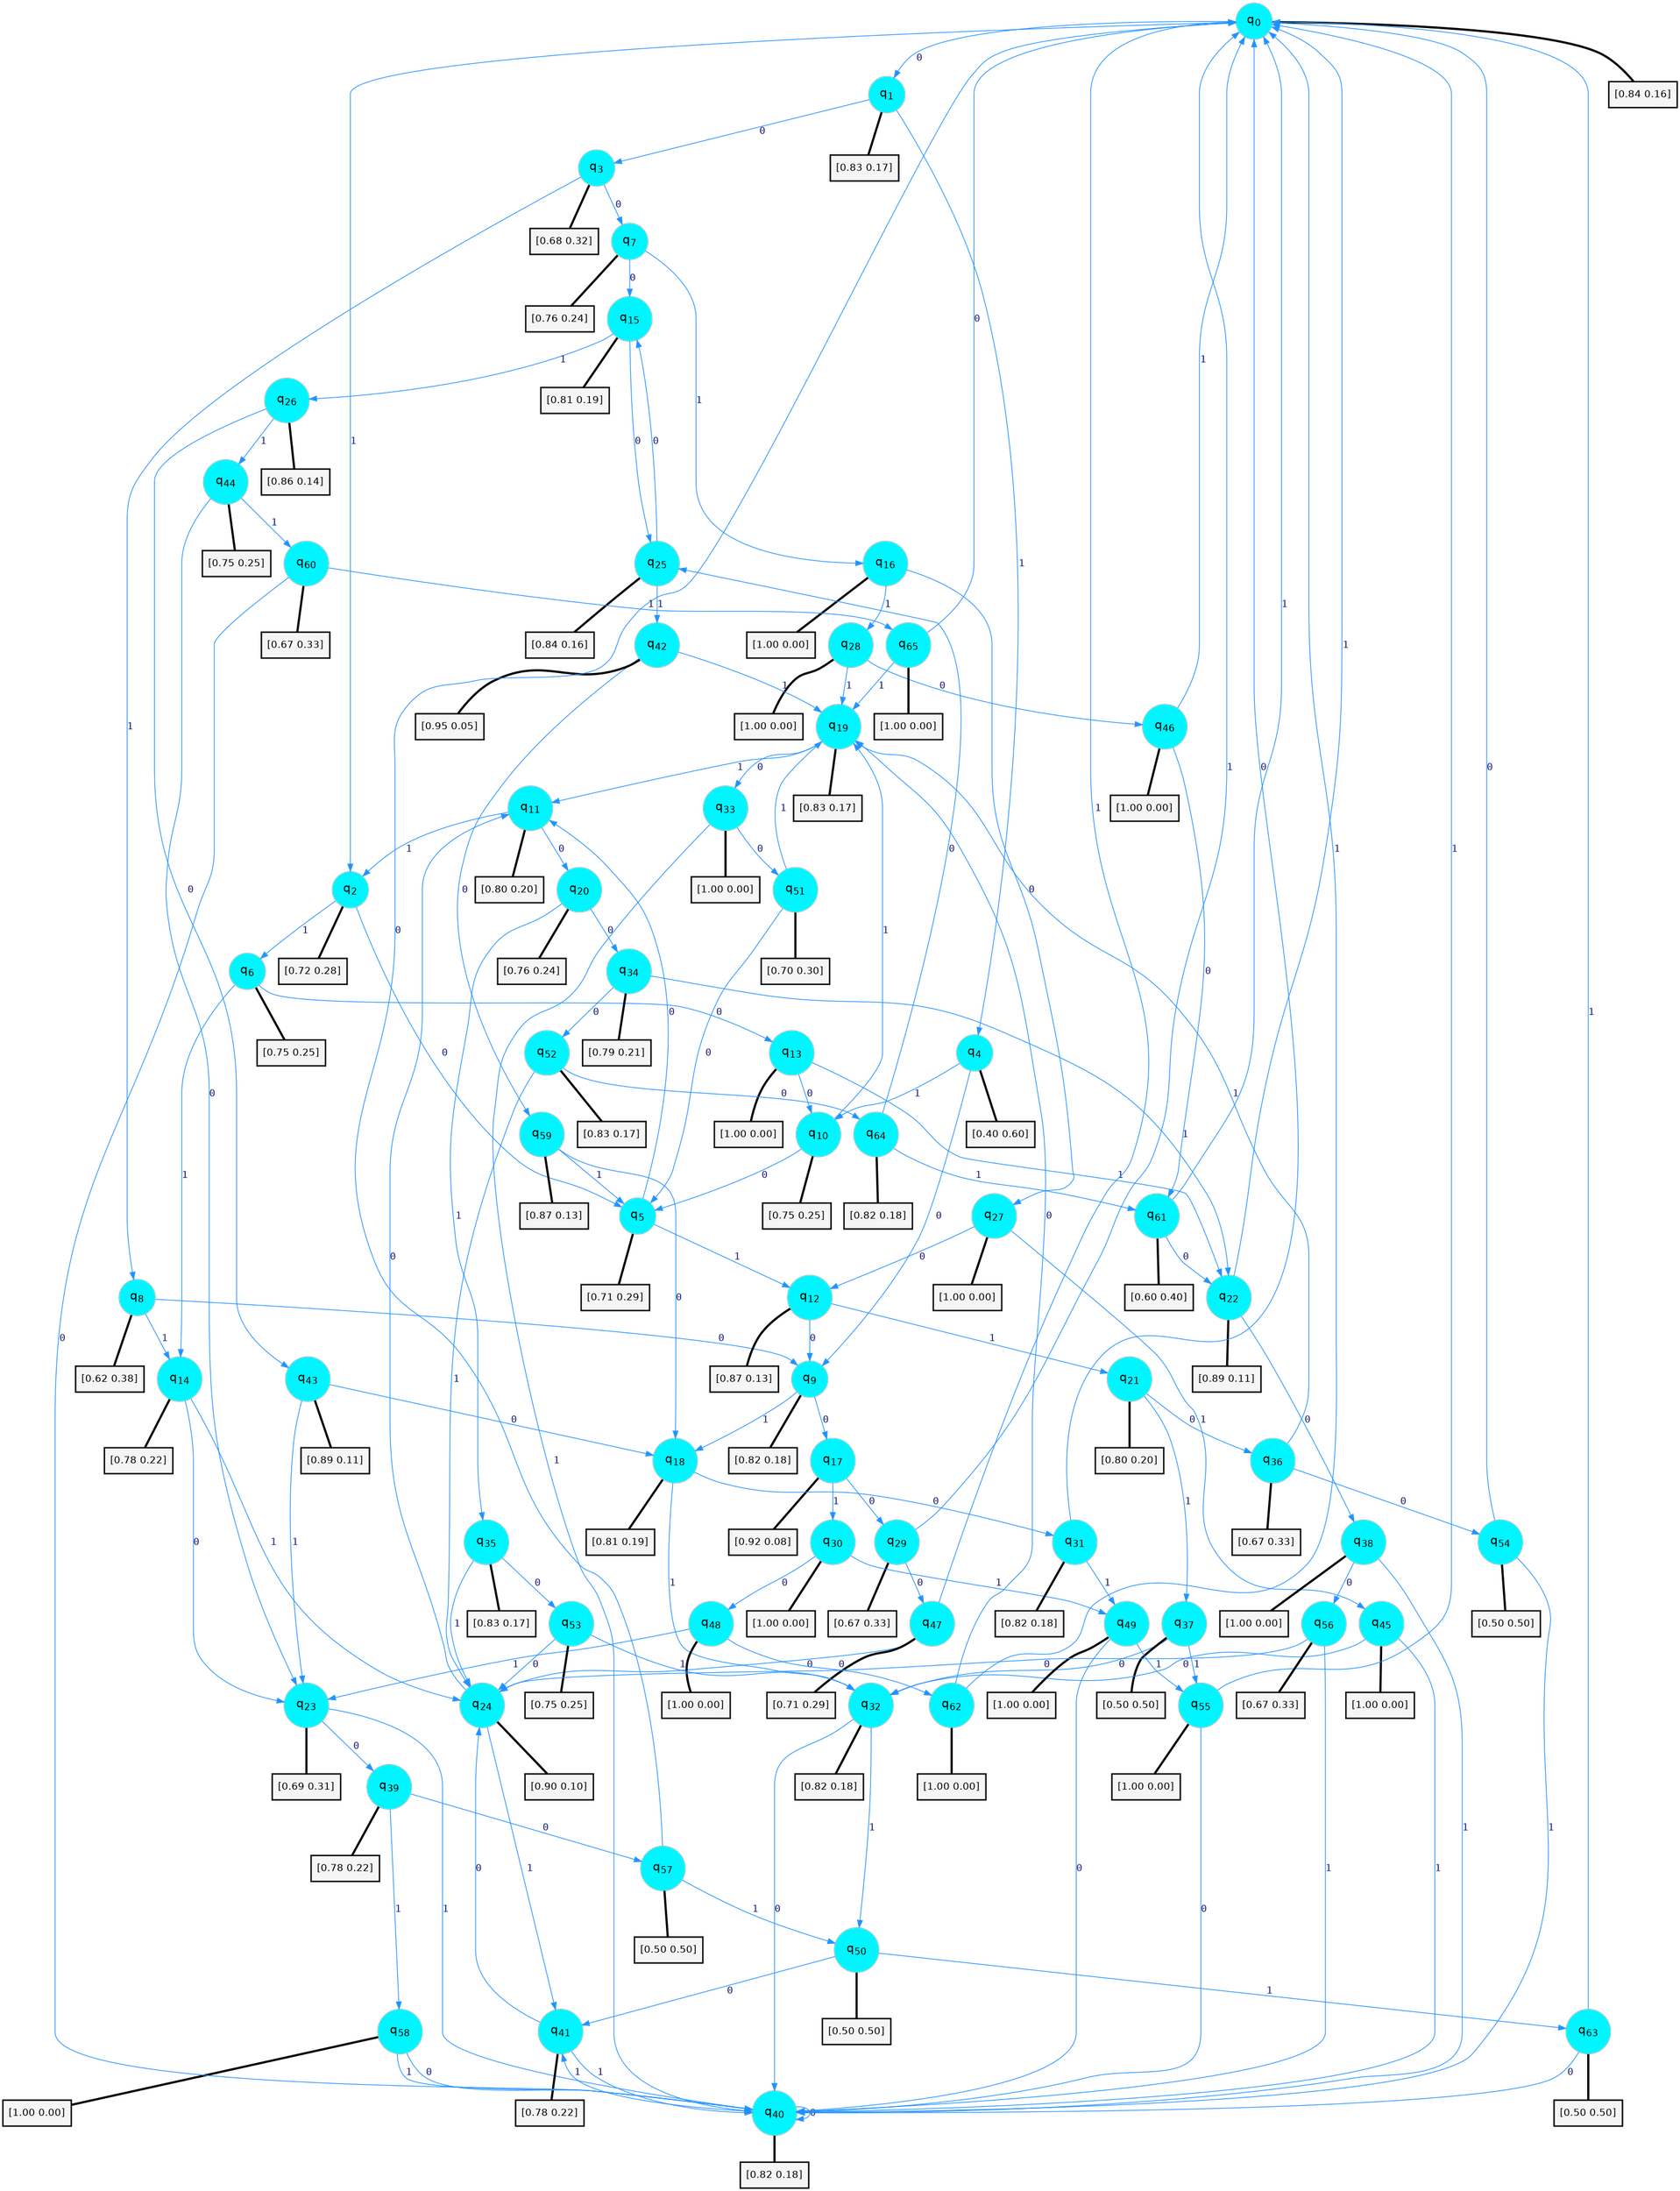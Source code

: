 digraph G {
graph [
bgcolor=transparent, dpi=300, rankdir=TD, size="40,25"];
node [
color=gray, fillcolor=turquoise1, fontcolor=black, fontname=Helvetica, fontsize=16, fontweight=bold, shape=circle, style=filled];
edge [
arrowsize=1, color=dodgerblue1, fontcolor=midnightblue, fontname=courier, fontweight=bold, penwidth=1, style=solid, weight=20];
0[label=<q<SUB>0</SUB>>];
1[label=<q<SUB>1</SUB>>];
2[label=<q<SUB>2</SUB>>];
3[label=<q<SUB>3</SUB>>];
4[label=<q<SUB>4</SUB>>];
5[label=<q<SUB>5</SUB>>];
6[label=<q<SUB>6</SUB>>];
7[label=<q<SUB>7</SUB>>];
8[label=<q<SUB>8</SUB>>];
9[label=<q<SUB>9</SUB>>];
10[label=<q<SUB>10</SUB>>];
11[label=<q<SUB>11</SUB>>];
12[label=<q<SUB>12</SUB>>];
13[label=<q<SUB>13</SUB>>];
14[label=<q<SUB>14</SUB>>];
15[label=<q<SUB>15</SUB>>];
16[label=<q<SUB>16</SUB>>];
17[label=<q<SUB>17</SUB>>];
18[label=<q<SUB>18</SUB>>];
19[label=<q<SUB>19</SUB>>];
20[label=<q<SUB>20</SUB>>];
21[label=<q<SUB>21</SUB>>];
22[label=<q<SUB>22</SUB>>];
23[label=<q<SUB>23</SUB>>];
24[label=<q<SUB>24</SUB>>];
25[label=<q<SUB>25</SUB>>];
26[label=<q<SUB>26</SUB>>];
27[label=<q<SUB>27</SUB>>];
28[label=<q<SUB>28</SUB>>];
29[label=<q<SUB>29</SUB>>];
30[label=<q<SUB>30</SUB>>];
31[label=<q<SUB>31</SUB>>];
32[label=<q<SUB>32</SUB>>];
33[label=<q<SUB>33</SUB>>];
34[label=<q<SUB>34</SUB>>];
35[label=<q<SUB>35</SUB>>];
36[label=<q<SUB>36</SUB>>];
37[label=<q<SUB>37</SUB>>];
38[label=<q<SUB>38</SUB>>];
39[label=<q<SUB>39</SUB>>];
40[label=<q<SUB>40</SUB>>];
41[label=<q<SUB>41</SUB>>];
42[label=<q<SUB>42</SUB>>];
43[label=<q<SUB>43</SUB>>];
44[label=<q<SUB>44</SUB>>];
45[label=<q<SUB>45</SUB>>];
46[label=<q<SUB>46</SUB>>];
47[label=<q<SUB>47</SUB>>];
48[label=<q<SUB>48</SUB>>];
49[label=<q<SUB>49</SUB>>];
50[label=<q<SUB>50</SUB>>];
51[label=<q<SUB>51</SUB>>];
52[label=<q<SUB>52</SUB>>];
53[label=<q<SUB>53</SUB>>];
54[label=<q<SUB>54</SUB>>];
55[label=<q<SUB>55</SUB>>];
56[label=<q<SUB>56</SUB>>];
57[label=<q<SUB>57</SUB>>];
58[label=<q<SUB>58</SUB>>];
59[label=<q<SUB>59</SUB>>];
60[label=<q<SUB>60</SUB>>];
61[label=<q<SUB>61</SUB>>];
62[label=<q<SUB>62</SUB>>];
63[label=<q<SUB>63</SUB>>];
64[label=<q<SUB>64</SUB>>];
65[label=<q<SUB>65</SUB>>];
66[label="[0.84 0.16]", shape=box,fontcolor=black, fontname=Helvetica, fontsize=14, penwidth=2, fillcolor=whitesmoke,color=black];
67[label="[0.83 0.17]", shape=box,fontcolor=black, fontname=Helvetica, fontsize=14, penwidth=2, fillcolor=whitesmoke,color=black];
68[label="[0.72 0.28]", shape=box,fontcolor=black, fontname=Helvetica, fontsize=14, penwidth=2, fillcolor=whitesmoke,color=black];
69[label="[0.68 0.32]", shape=box,fontcolor=black, fontname=Helvetica, fontsize=14, penwidth=2, fillcolor=whitesmoke,color=black];
70[label="[0.40 0.60]", shape=box,fontcolor=black, fontname=Helvetica, fontsize=14, penwidth=2, fillcolor=whitesmoke,color=black];
71[label="[0.71 0.29]", shape=box,fontcolor=black, fontname=Helvetica, fontsize=14, penwidth=2, fillcolor=whitesmoke,color=black];
72[label="[0.75 0.25]", shape=box,fontcolor=black, fontname=Helvetica, fontsize=14, penwidth=2, fillcolor=whitesmoke,color=black];
73[label="[0.76 0.24]", shape=box,fontcolor=black, fontname=Helvetica, fontsize=14, penwidth=2, fillcolor=whitesmoke,color=black];
74[label="[0.62 0.38]", shape=box,fontcolor=black, fontname=Helvetica, fontsize=14, penwidth=2, fillcolor=whitesmoke,color=black];
75[label="[0.82 0.18]", shape=box,fontcolor=black, fontname=Helvetica, fontsize=14, penwidth=2, fillcolor=whitesmoke,color=black];
76[label="[0.75 0.25]", shape=box,fontcolor=black, fontname=Helvetica, fontsize=14, penwidth=2, fillcolor=whitesmoke,color=black];
77[label="[0.80 0.20]", shape=box,fontcolor=black, fontname=Helvetica, fontsize=14, penwidth=2, fillcolor=whitesmoke,color=black];
78[label="[0.87 0.13]", shape=box,fontcolor=black, fontname=Helvetica, fontsize=14, penwidth=2, fillcolor=whitesmoke,color=black];
79[label="[1.00 0.00]", shape=box,fontcolor=black, fontname=Helvetica, fontsize=14, penwidth=2, fillcolor=whitesmoke,color=black];
80[label="[0.78 0.22]", shape=box,fontcolor=black, fontname=Helvetica, fontsize=14, penwidth=2, fillcolor=whitesmoke,color=black];
81[label="[0.81 0.19]", shape=box,fontcolor=black, fontname=Helvetica, fontsize=14, penwidth=2, fillcolor=whitesmoke,color=black];
82[label="[1.00 0.00]", shape=box,fontcolor=black, fontname=Helvetica, fontsize=14, penwidth=2, fillcolor=whitesmoke,color=black];
83[label="[0.92 0.08]", shape=box,fontcolor=black, fontname=Helvetica, fontsize=14, penwidth=2, fillcolor=whitesmoke,color=black];
84[label="[0.81 0.19]", shape=box,fontcolor=black, fontname=Helvetica, fontsize=14, penwidth=2, fillcolor=whitesmoke,color=black];
85[label="[0.83 0.17]", shape=box,fontcolor=black, fontname=Helvetica, fontsize=14, penwidth=2, fillcolor=whitesmoke,color=black];
86[label="[0.76 0.24]", shape=box,fontcolor=black, fontname=Helvetica, fontsize=14, penwidth=2, fillcolor=whitesmoke,color=black];
87[label="[0.80 0.20]", shape=box,fontcolor=black, fontname=Helvetica, fontsize=14, penwidth=2, fillcolor=whitesmoke,color=black];
88[label="[0.89 0.11]", shape=box,fontcolor=black, fontname=Helvetica, fontsize=14, penwidth=2, fillcolor=whitesmoke,color=black];
89[label="[0.69 0.31]", shape=box,fontcolor=black, fontname=Helvetica, fontsize=14, penwidth=2, fillcolor=whitesmoke,color=black];
90[label="[0.90 0.10]", shape=box,fontcolor=black, fontname=Helvetica, fontsize=14, penwidth=2, fillcolor=whitesmoke,color=black];
91[label="[0.84 0.16]", shape=box,fontcolor=black, fontname=Helvetica, fontsize=14, penwidth=2, fillcolor=whitesmoke,color=black];
92[label="[0.86 0.14]", shape=box,fontcolor=black, fontname=Helvetica, fontsize=14, penwidth=2, fillcolor=whitesmoke,color=black];
93[label="[1.00 0.00]", shape=box,fontcolor=black, fontname=Helvetica, fontsize=14, penwidth=2, fillcolor=whitesmoke,color=black];
94[label="[1.00 0.00]", shape=box,fontcolor=black, fontname=Helvetica, fontsize=14, penwidth=2, fillcolor=whitesmoke,color=black];
95[label="[0.67 0.33]", shape=box,fontcolor=black, fontname=Helvetica, fontsize=14, penwidth=2, fillcolor=whitesmoke,color=black];
96[label="[1.00 0.00]", shape=box,fontcolor=black, fontname=Helvetica, fontsize=14, penwidth=2, fillcolor=whitesmoke,color=black];
97[label="[0.82 0.18]", shape=box,fontcolor=black, fontname=Helvetica, fontsize=14, penwidth=2, fillcolor=whitesmoke,color=black];
98[label="[0.82 0.18]", shape=box,fontcolor=black, fontname=Helvetica, fontsize=14, penwidth=2, fillcolor=whitesmoke,color=black];
99[label="[1.00 0.00]", shape=box,fontcolor=black, fontname=Helvetica, fontsize=14, penwidth=2, fillcolor=whitesmoke,color=black];
100[label="[0.79 0.21]", shape=box,fontcolor=black, fontname=Helvetica, fontsize=14, penwidth=2, fillcolor=whitesmoke,color=black];
101[label="[0.83 0.17]", shape=box,fontcolor=black, fontname=Helvetica, fontsize=14, penwidth=2, fillcolor=whitesmoke,color=black];
102[label="[0.67 0.33]", shape=box,fontcolor=black, fontname=Helvetica, fontsize=14, penwidth=2, fillcolor=whitesmoke,color=black];
103[label="[0.50 0.50]", shape=box,fontcolor=black, fontname=Helvetica, fontsize=14, penwidth=2, fillcolor=whitesmoke,color=black];
104[label="[1.00 0.00]", shape=box,fontcolor=black, fontname=Helvetica, fontsize=14, penwidth=2, fillcolor=whitesmoke,color=black];
105[label="[0.78 0.22]", shape=box,fontcolor=black, fontname=Helvetica, fontsize=14, penwidth=2, fillcolor=whitesmoke,color=black];
106[label="[0.82 0.18]", shape=box,fontcolor=black, fontname=Helvetica, fontsize=14, penwidth=2, fillcolor=whitesmoke,color=black];
107[label="[0.78 0.22]", shape=box,fontcolor=black, fontname=Helvetica, fontsize=14, penwidth=2, fillcolor=whitesmoke,color=black];
108[label="[0.95 0.05]", shape=box,fontcolor=black, fontname=Helvetica, fontsize=14, penwidth=2, fillcolor=whitesmoke,color=black];
109[label="[0.89 0.11]", shape=box,fontcolor=black, fontname=Helvetica, fontsize=14, penwidth=2, fillcolor=whitesmoke,color=black];
110[label="[0.75 0.25]", shape=box,fontcolor=black, fontname=Helvetica, fontsize=14, penwidth=2, fillcolor=whitesmoke,color=black];
111[label="[1.00 0.00]", shape=box,fontcolor=black, fontname=Helvetica, fontsize=14, penwidth=2, fillcolor=whitesmoke,color=black];
112[label="[1.00 0.00]", shape=box,fontcolor=black, fontname=Helvetica, fontsize=14, penwidth=2, fillcolor=whitesmoke,color=black];
113[label="[0.71 0.29]", shape=box,fontcolor=black, fontname=Helvetica, fontsize=14, penwidth=2, fillcolor=whitesmoke,color=black];
114[label="[1.00 0.00]", shape=box,fontcolor=black, fontname=Helvetica, fontsize=14, penwidth=2, fillcolor=whitesmoke,color=black];
115[label="[1.00 0.00]", shape=box,fontcolor=black, fontname=Helvetica, fontsize=14, penwidth=2, fillcolor=whitesmoke,color=black];
116[label="[0.50 0.50]", shape=box,fontcolor=black, fontname=Helvetica, fontsize=14, penwidth=2, fillcolor=whitesmoke,color=black];
117[label="[0.70 0.30]", shape=box,fontcolor=black, fontname=Helvetica, fontsize=14, penwidth=2, fillcolor=whitesmoke,color=black];
118[label="[0.83 0.17]", shape=box,fontcolor=black, fontname=Helvetica, fontsize=14, penwidth=2, fillcolor=whitesmoke,color=black];
119[label="[0.75 0.25]", shape=box,fontcolor=black, fontname=Helvetica, fontsize=14, penwidth=2, fillcolor=whitesmoke,color=black];
120[label="[0.50 0.50]", shape=box,fontcolor=black, fontname=Helvetica, fontsize=14, penwidth=2, fillcolor=whitesmoke,color=black];
121[label="[1.00 0.00]", shape=box,fontcolor=black, fontname=Helvetica, fontsize=14, penwidth=2, fillcolor=whitesmoke,color=black];
122[label="[0.67 0.33]", shape=box,fontcolor=black, fontname=Helvetica, fontsize=14, penwidth=2, fillcolor=whitesmoke,color=black];
123[label="[0.50 0.50]", shape=box,fontcolor=black, fontname=Helvetica, fontsize=14, penwidth=2, fillcolor=whitesmoke,color=black];
124[label="[1.00 0.00]", shape=box,fontcolor=black, fontname=Helvetica, fontsize=14, penwidth=2, fillcolor=whitesmoke,color=black];
125[label="[0.87 0.13]", shape=box,fontcolor=black, fontname=Helvetica, fontsize=14, penwidth=2, fillcolor=whitesmoke,color=black];
126[label="[0.67 0.33]", shape=box,fontcolor=black, fontname=Helvetica, fontsize=14, penwidth=2, fillcolor=whitesmoke,color=black];
127[label="[0.60 0.40]", shape=box,fontcolor=black, fontname=Helvetica, fontsize=14, penwidth=2, fillcolor=whitesmoke,color=black];
128[label="[1.00 0.00]", shape=box,fontcolor=black, fontname=Helvetica, fontsize=14, penwidth=2, fillcolor=whitesmoke,color=black];
129[label="[0.50 0.50]", shape=box,fontcolor=black, fontname=Helvetica, fontsize=14, penwidth=2, fillcolor=whitesmoke,color=black];
130[label="[0.82 0.18]", shape=box,fontcolor=black, fontname=Helvetica, fontsize=14, penwidth=2, fillcolor=whitesmoke,color=black];
131[label="[1.00 0.00]", shape=box,fontcolor=black, fontname=Helvetica, fontsize=14, penwidth=2, fillcolor=whitesmoke,color=black];
0->1 [label=0];
0->2 [label=1];
0->66 [arrowhead=none, penwidth=3,color=black];
1->3 [label=0];
1->4 [label=1];
1->67 [arrowhead=none, penwidth=3,color=black];
2->5 [label=0];
2->6 [label=1];
2->68 [arrowhead=none, penwidth=3,color=black];
3->7 [label=0];
3->8 [label=1];
3->69 [arrowhead=none, penwidth=3,color=black];
4->9 [label=0];
4->10 [label=1];
4->70 [arrowhead=none, penwidth=3,color=black];
5->11 [label=0];
5->12 [label=1];
5->71 [arrowhead=none, penwidth=3,color=black];
6->13 [label=0];
6->14 [label=1];
6->72 [arrowhead=none, penwidth=3,color=black];
7->15 [label=0];
7->16 [label=1];
7->73 [arrowhead=none, penwidth=3,color=black];
8->9 [label=0];
8->14 [label=1];
8->74 [arrowhead=none, penwidth=3,color=black];
9->17 [label=0];
9->18 [label=1];
9->75 [arrowhead=none, penwidth=3,color=black];
10->5 [label=0];
10->19 [label=1];
10->76 [arrowhead=none, penwidth=3,color=black];
11->20 [label=0];
11->2 [label=1];
11->77 [arrowhead=none, penwidth=3,color=black];
12->9 [label=0];
12->21 [label=1];
12->78 [arrowhead=none, penwidth=3,color=black];
13->10 [label=0];
13->22 [label=1];
13->79 [arrowhead=none, penwidth=3,color=black];
14->23 [label=0];
14->24 [label=1];
14->80 [arrowhead=none, penwidth=3,color=black];
15->25 [label=0];
15->26 [label=1];
15->81 [arrowhead=none, penwidth=3,color=black];
16->27 [label=0];
16->28 [label=1];
16->82 [arrowhead=none, penwidth=3,color=black];
17->29 [label=0];
17->30 [label=1];
17->83 [arrowhead=none, penwidth=3,color=black];
18->31 [label=0];
18->32 [label=1];
18->84 [arrowhead=none, penwidth=3,color=black];
19->33 [label=0];
19->11 [label=1];
19->85 [arrowhead=none, penwidth=3,color=black];
20->34 [label=0];
20->35 [label=1];
20->86 [arrowhead=none, penwidth=3,color=black];
21->36 [label=0];
21->37 [label=1];
21->87 [arrowhead=none, penwidth=3,color=black];
22->38 [label=0];
22->0 [label=1];
22->88 [arrowhead=none, penwidth=3,color=black];
23->39 [label=0];
23->40 [label=1];
23->89 [arrowhead=none, penwidth=3,color=black];
24->11 [label=0];
24->41 [label=1];
24->90 [arrowhead=none, penwidth=3,color=black];
25->15 [label=0];
25->42 [label=1];
25->91 [arrowhead=none, penwidth=3,color=black];
26->43 [label=0];
26->44 [label=1];
26->92 [arrowhead=none, penwidth=3,color=black];
27->12 [label=0];
27->45 [label=1];
27->93 [arrowhead=none, penwidth=3,color=black];
28->46 [label=0];
28->19 [label=1];
28->94 [arrowhead=none, penwidth=3,color=black];
29->47 [label=0];
29->0 [label=1];
29->95 [arrowhead=none, penwidth=3,color=black];
30->48 [label=0];
30->49 [label=1];
30->96 [arrowhead=none, penwidth=3,color=black];
31->0 [label=0];
31->49 [label=1];
31->97 [arrowhead=none, penwidth=3,color=black];
32->40 [label=0];
32->50 [label=1];
32->98 [arrowhead=none, penwidth=3,color=black];
33->51 [label=0];
33->40 [label=1];
33->99 [arrowhead=none, penwidth=3,color=black];
34->52 [label=0];
34->22 [label=1];
34->100 [arrowhead=none, penwidth=3,color=black];
35->53 [label=0];
35->24 [label=1];
35->101 [arrowhead=none, penwidth=3,color=black];
36->54 [label=0];
36->19 [label=1];
36->102 [arrowhead=none, penwidth=3,color=black];
37->32 [label=0];
37->55 [label=1];
37->103 [arrowhead=none, penwidth=3,color=black];
38->56 [label=0];
38->40 [label=1];
38->104 [arrowhead=none, penwidth=3,color=black];
39->57 [label=0];
39->58 [label=1];
39->105 [arrowhead=none, penwidth=3,color=black];
40->40 [label=0];
40->41 [label=1];
40->106 [arrowhead=none, penwidth=3,color=black];
41->24 [label=0];
41->40 [label=1];
41->107 [arrowhead=none, penwidth=3,color=black];
42->59 [label=0];
42->19 [label=1];
42->108 [arrowhead=none, penwidth=3,color=black];
43->18 [label=0];
43->23 [label=1];
43->109 [arrowhead=none, penwidth=3,color=black];
44->23 [label=0];
44->60 [label=1];
44->110 [arrowhead=none, penwidth=3,color=black];
45->32 [label=0];
45->40 [label=1];
45->111 [arrowhead=none, penwidth=3,color=black];
46->61 [label=0];
46->0 [label=1];
46->112 [arrowhead=none, penwidth=3,color=black];
47->24 [label=0];
47->0 [label=1];
47->113 [arrowhead=none, penwidth=3,color=black];
48->62 [label=0];
48->23 [label=1];
48->114 [arrowhead=none, penwidth=3,color=black];
49->40 [label=0];
49->55 [label=1];
49->115 [arrowhead=none, penwidth=3,color=black];
50->41 [label=0];
50->63 [label=1];
50->116 [arrowhead=none, penwidth=3,color=black];
51->5 [label=0];
51->19 [label=1];
51->117 [arrowhead=none, penwidth=3,color=black];
52->64 [label=0];
52->24 [label=1];
52->118 [arrowhead=none, penwidth=3,color=black];
53->24 [label=0];
53->32 [label=1];
53->119 [arrowhead=none, penwidth=3,color=black];
54->0 [label=0];
54->40 [label=1];
54->120 [arrowhead=none, penwidth=3,color=black];
55->40 [label=0];
55->0 [label=1];
55->121 [arrowhead=none, penwidth=3,color=black];
56->24 [label=0];
56->40 [label=1];
56->122 [arrowhead=none, penwidth=3,color=black];
57->0 [label=0];
57->50 [label=1];
57->123 [arrowhead=none, penwidth=3,color=black];
58->40 [label=0];
58->40 [label=1];
58->124 [arrowhead=none, penwidth=3,color=black];
59->18 [label=0];
59->5 [label=1];
59->125 [arrowhead=none, penwidth=3,color=black];
60->40 [label=0];
60->65 [label=1];
60->126 [arrowhead=none, penwidth=3,color=black];
61->22 [label=0];
61->0 [label=1];
61->127 [arrowhead=none, penwidth=3,color=black];
62->19 [label=0];
62->0 [label=1];
62->128 [arrowhead=none, penwidth=3,color=black];
63->40 [label=0];
63->0 [label=1];
63->129 [arrowhead=none, penwidth=3,color=black];
64->25 [label=0];
64->61 [label=1];
64->130 [arrowhead=none, penwidth=3,color=black];
65->0 [label=0];
65->19 [label=1];
65->131 [arrowhead=none, penwidth=3,color=black];
}
